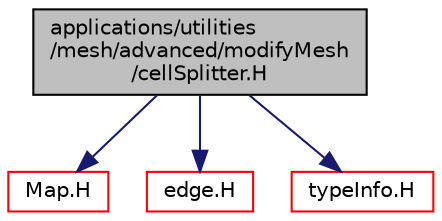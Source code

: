 digraph "applications/utilities/mesh/advanced/modifyMesh/cellSplitter.H"
{
  bgcolor="transparent";
  edge [fontname="Helvetica",fontsize="10",labelfontname="Helvetica",labelfontsize="10"];
  node [fontname="Helvetica",fontsize="10",shape=record];
  Node1 [label="applications/utilities\l/mesh/advanced/modifyMesh\l/cellSplitter.H",height=0.2,width=0.4,color="black", fillcolor="grey75", style="filled", fontcolor="black"];
  Node1 -> Node2 [color="midnightblue",fontsize="10",style="solid",fontname="Helvetica"];
  Node2 [label="Map.H",height=0.2,width=0.4,color="red",URL="$a07742.html"];
  Node1 -> Node3 [color="midnightblue",fontsize="10",style="solid",fontname="Helvetica"];
  Node3 [label="edge.H",height=0.2,width=0.4,color="red",URL="$a08692.html"];
  Node1 -> Node4 [color="midnightblue",fontsize="10",style="solid",fontname="Helvetica"];
  Node4 [label="typeInfo.H",height=0.2,width=0.4,color="red",URL="$a08025.html"];
}
